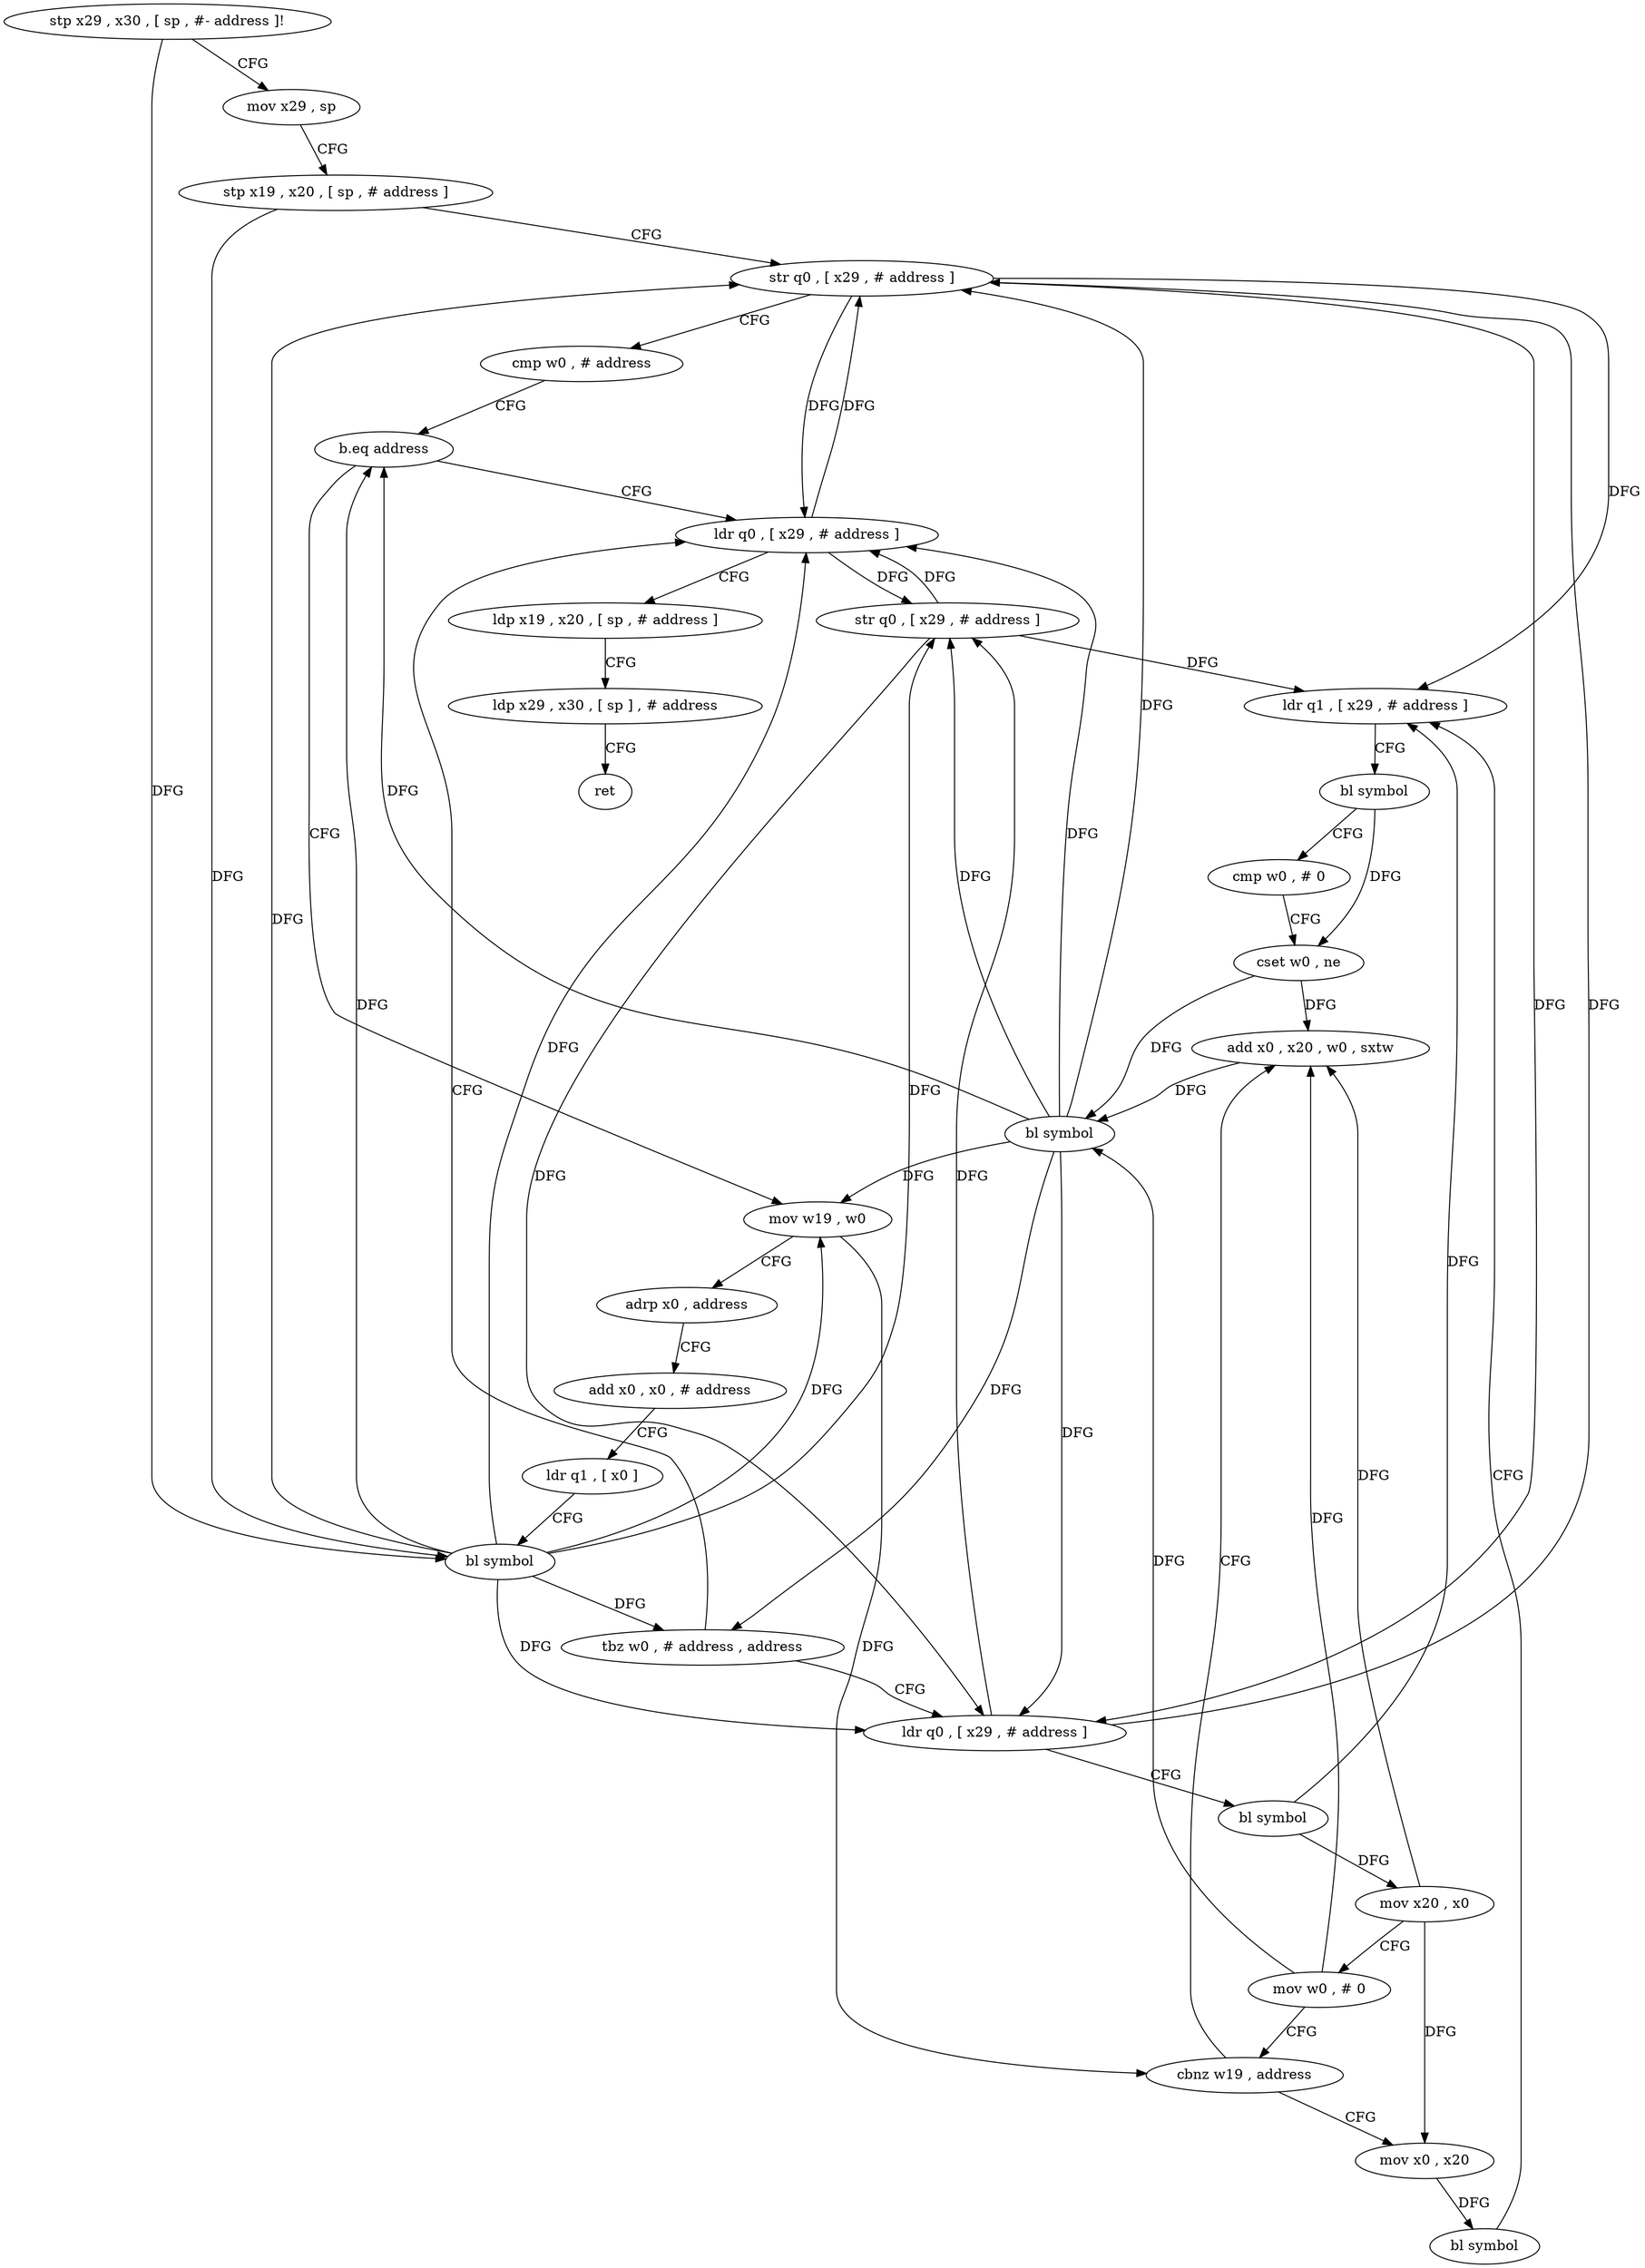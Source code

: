 digraph "func" {
"4284404" [label = "stp x29 , x30 , [ sp , #- address ]!" ]
"4284408" [label = "mov x29 , sp" ]
"4284412" [label = "stp x19 , x20 , [ sp , # address ]" ]
"4284416" [label = "str q0 , [ x29 , # address ]" ]
"4284420" [label = "cmp w0 , # address" ]
"4284424" [label = "b.eq address" ]
"4284508" [label = "ldr q0 , [ x29 , # address ]" ]
"4284428" [label = "mov w19 , w0" ]
"4284512" [label = "ldp x19 , x20 , [ sp , # address ]" ]
"4284516" [label = "ldp x29 , x30 , [ sp ] , # address" ]
"4284520" [label = "ret" ]
"4284432" [label = "adrp x0 , address" ]
"4284436" [label = "add x0 , x0 , # address" ]
"4284440" [label = "ldr q1 , [ x0 ]" ]
"4284444" [label = "bl symbol" ]
"4284448" [label = "tbz w0 , # address , address" ]
"4284452" [label = "ldr q0 , [ x29 , # address ]" ]
"4284456" [label = "bl symbol" ]
"4284460" [label = "mov x20 , x0" ]
"4284464" [label = "mov w0 , # 0" ]
"4284468" [label = "cbnz w19 , address" ]
"4284496" [label = "add x0 , x20 , w0 , sxtw" ]
"4284472" [label = "mov x0 , x20" ]
"4284500" [label = "bl symbol" ]
"4284504" [label = "str q0 , [ x29 , # address ]" ]
"4284476" [label = "bl symbol" ]
"4284480" [label = "ldr q1 , [ x29 , # address ]" ]
"4284484" [label = "bl symbol" ]
"4284488" [label = "cmp w0 , # 0" ]
"4284492" [label = "cset w0 , ne" ]
"4284404" -> "4284408" [ label = "CFG" ]
"4284404" -> "4284444" [ label = "DFG" ]
"4284408" -> "4284412" [ label = "CFG" ]
"4284412" -> "4284416" [ label = "CFG" ]
"4284412" -> "4284444" [ label = "DFG" ]
"4284416" -> "4284420" [ label = "CFG" ]
"4284416" -> "4284508" [ label = "DFG" ]
"4284416" -> "4284452" [ label = "DFG" ]
"4284416" -> "4284480" [ label = "DFG" ]
"4284420" -> "4284424" [ label = "CFG" ]
"4284424" -> "4284508" [ label = "CFG" ]
"4284424" -> "4284428" [ label = "CFG" ]
"4284508" -> "4284512" [ label = "CFG" ]
"4284508" -> "4284416" [ label = "DFG" ]
"4284508" -> "4284504" [ label = "DFG" ]
"4284428" -> "4284432" [ label = "CFG" ]
"4284428" -> "4284468" [ label = "DFG" ]
"4284512" -> "4284516" [ label = "CFG" ]
"4284516" -> "4284520" [ label = "CFG" ]
"4284432" -> "4284436" [ label = "CFG" ]
"4284436" -> "4284440" [ label = "CFG" ]
"4284440" -> "4284444" [ label = "CFG" ]
"4284444" -> "4284448" [ label = "DFG" ]
"4284444" -> "4284416" [ label = "DFG" ]
"4284444" -> "4284424" [ label = "DFG" ]
"4284444" -> "4284428" [ label = "DFG" ]
"4284444" -> "4284508" [ label = "DFG" ]
"4284444" -> "4284452" [ label = "DFG" ]
"4284444" -> "4284504" [ label = "DFG" ]
"4284448" -> "4284508" [ label = "CFG" ]
"4284448" -> "4284452" [ label = "CFG" ]
"4284452" -> "4284456" [ label = "CFG" ]
"4284452" -> "4284416" [ label = "DFG" ]
"4284452" -> "4284504" [ label = "DFG" ]
"4284456" -> "4284460" [ label = "DFG" ]
"4284456" -> "4284480" [ label = "DFG" ]
"4284460" -> "4284464" [ label = "CFG" ]
"4284460" -> "4284496" [ label = "DFG" ]
"4284460" -> "4284472" [ label = "DFG" ]
"4284464" -> "4284468" [ label = "CFG" ]
"4284464" -> "4284496" [ label = "DFG" ]
"4284464" -> "4284500" [ label = "DFG" ]
"4284468" -> "4284496" [ label = "CFG" ]
"4284468" -> "4284472" [ label = "CFG" ]
"4284496" -> "4284500" [ label = "DFG" ]
"4284472" -> "4284476" [ label = "DFG" ]
"4284500" -> "4284504" [ label = "DFG" ]
"4284500" -> "4284416" [ label = "DFG" ]
"4284500" -> "4284424" [ label = "DFG" ]
"4284500" -> "4284428" [ label = "DFG" ]
"4284500" -> "4284448" [ label = "DFG" ]
"4284500" -> "4284508" [ label = "DFG" ]
"4284500" -> "4284452" [ label = "DFG" ]
"4284504" -> "4284508" [ label = "DFG" ]
"4284504" -> "4284452" [ label = "DFG" ]
"4284504" -> "4284480" [ label = "DFG" ]
"4284476" -> "4284480" [ label = "CFG" ]
"4284480" -> "4284484" [ label = "CFG" ]
"4284484" -> "4284488" [ label = "CFG" ]
"4284484" -> "4284492" [ label = "DFG" ]
"4284488" -> "4284492" [ label = "CFG" ]
"4284492" -> "4284496" [ label = "DFG" ]
"4284492" -> "4284500" [ label = "DFG" ]
}
